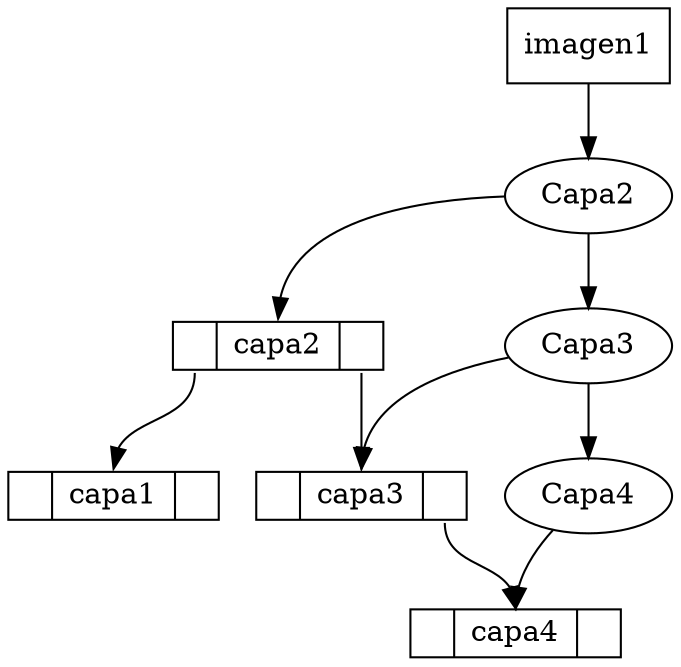 digraph IMGSELECTED {
subgraph {node[shape = record,height=.1];
nodeAVL1[label = "<f0> |<f1> capa1|<f2> "];
nodeAVL2[label = "<f0> |<f1> capa2|<f2> "];
nodeAVL3[label = "<f0> |<f1> capa3|<f2> "];
nodeAVL4[label = "<f0> |<f1> capa4|<f2> "];
"nodeAVL2":f2 -> "nodeAVL3":f1;
"nodeAVL2":f0 -> "nodeAVL1":f1;
"nodeAVL3":f2 -> "nodeAVL4":f1;
}
imagen1[shape = box,group = 1]
{rank = same;imagen1;}subgraph{
nodeLED1CP2[label = "Capa2",group = 2];
nodeLED1CP3[label = "Capa3",group = 2];
nodeLED1CP4[label = "Capa4",group = 2];
imagen1 -> "nodeLED1CP2";
nodeLED1CP2 -> "nodeAVL2":f1;
"nodeLED1CP2" -> "nodeLED1CP3";
nodeLED1CP3 -> "nodeAVL3":f1;
"nodeLED1CP3" -> "nodeLED1CP4";
nodeLED1CP4 -> "nodeAVL4":f1;
}
}
